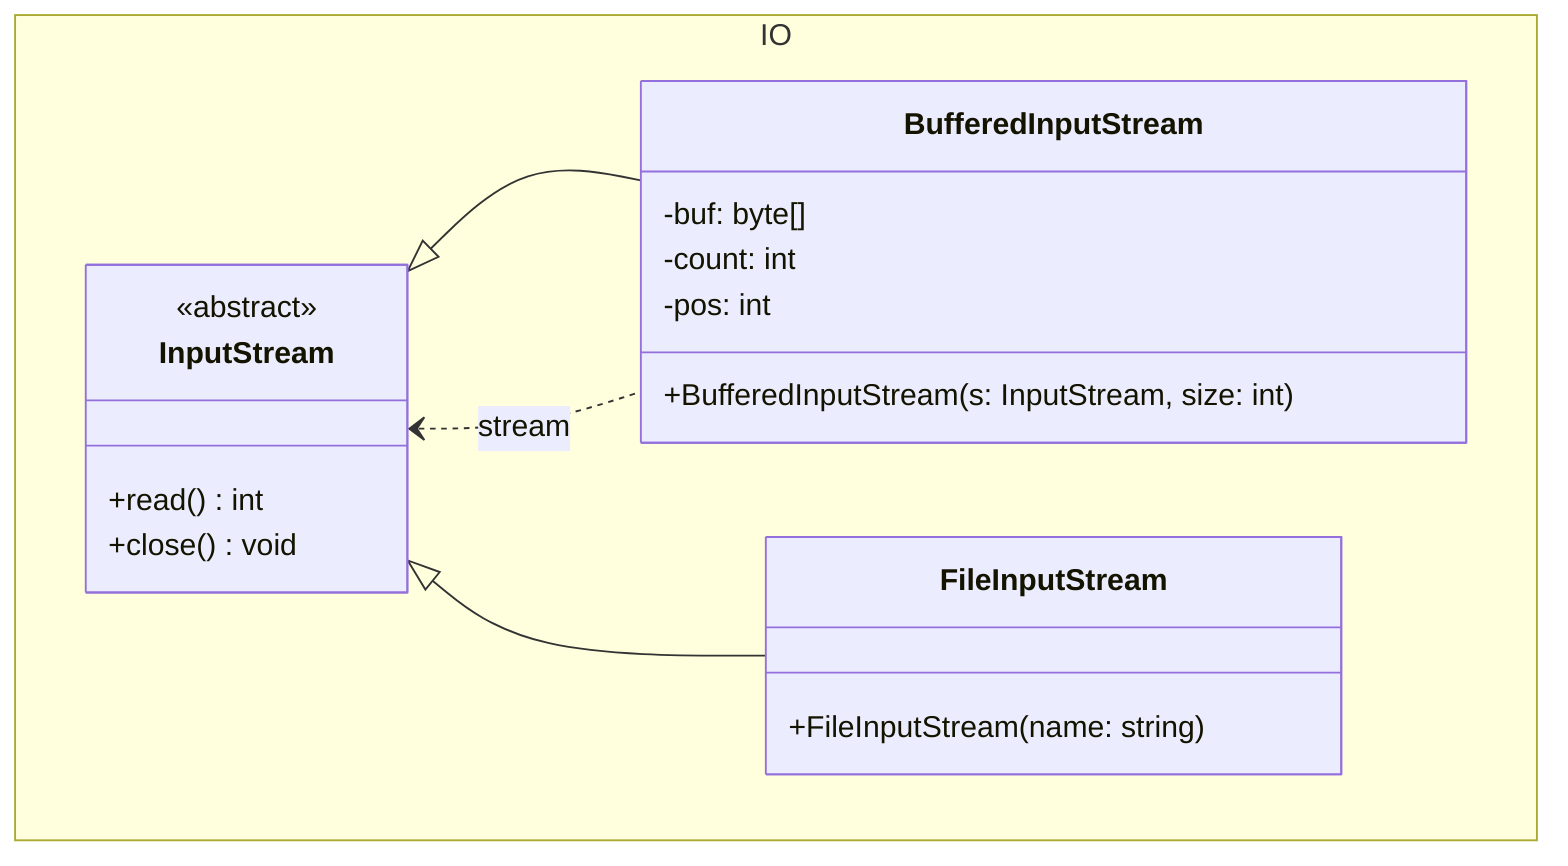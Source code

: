 classDiagram

    namespace IO {

        class InputStream {
            <<abstract>>
            +read() int
            +close() void
        }

        class BufferedInputStream {
            -buf: byte[]
            -count: int
            -pos: int
            +BufferedInputStream(s: InputStream, size: int)
        }

        class FileInputStream {
            +FileInputStream(name: string)
        }
        
    }


    InputStream <|-- BufferedInputStream

    InputStream <.. BufferedInputStream: stream

    InputStream <|-- FileInputStream